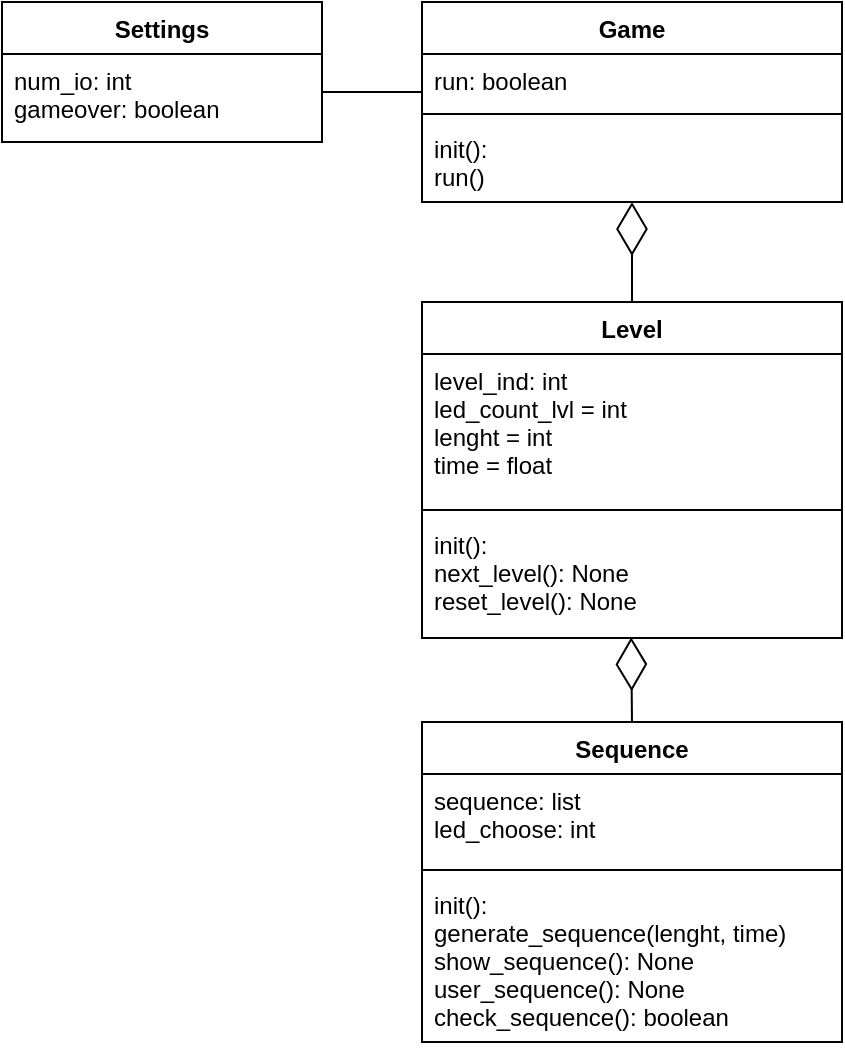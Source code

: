 <mxfile version="16.5.1" type="device"><diagram id="loZ6RNZMqsUenkRXHyGm" name="Page-1"><mxGraphModel dx="1060" dy="585" grid="1" gridSize="10" guides="1" tooltips="1" connect="1" arrows="1" fold="1" page="1" pageScale="1" pageWidth="850" pageHeight="1100" math="0" shadow="0"><root><mxCell id="0"/><mxCell id="1" parent="0"/><mxCell id="vLvu6YY81i9t5kBbPL8K-1" value="Settings" style="swimlane;fontStyle=1;align=center;verticalAlign=top;childLayout=stackLayout;horizontal=1;startSize=26;horizontalStack=0;resizeParent=1;resizeParentMax=0;resizeLast=0;collapsible=1;marginBottom=0;" parent="1" vertex="1"><mxGeometry x="110" y="200" width="160" height="70" as="geometry"/></mxCell><mxCell id="vLvu6YY81i9t5kBbPL8K-2" value="num_io: int&#10;gameover: boolean" style="text;strokeColor=none;fillColor=none;align=left;verticalAlign=top;spacingLeft=4;spacingRight=4;overflow=hidden;rotatable=0;points=[[0,0.5],[1,0.5]];portConstraint=eastwest;" parent="vLvu6YY81i9t5kBbPL8K-1" vertex="1"><mxGeometry y="26" width="160" height="44" as="geometry"/></mxCell><mxCell id="c43mf0O_II287r9Enmgl-1" value="Game" style="swimlane;fontStyle=1;align=center;verticalAlign=top;childLayout=stackLayout;horizontal=1;startSize=26;horizontalStack=0;resizeParent=1;resizeParentMax=0;resizeLast=0;collapsible=1;marginBottom=0;" parent="1" vertex="1"><mxGeometry x="320" y="200" width="210" height="100" as="geometry"/></mxCell><mxCell id="c43mf0O_II287r9Enmgl-2" value="run: boolean" style="text;strokeColor=none;fillColor=none;align=left;verticalAlign=top;spacingLeft=4;spacingRight=4;overflow=hidden;rotatable=0;points=[[0,0.5],[1,0.5]];portConstraint=eastwest;" parent="c43mf0O_II287r9Enmgl-1" vertex="1"><mxGeometry y="26" width="210" height="26" as="geometry"/></mxCell><mxCell id="c43mf0O_II287r9Enmgl-3" value="" style="line;strokeWidth=1;fillColor=none;align=left;verticalAlign=middle;spacingTop=-1;spacingLeft=3;spacingRight=3;rotatable=0;labelPosition=right;points=[];portConstraint=eastwest;" parent="c43mf0O_II287r9Enmgl-1" vertex="1"><mxGeometry y="52" width="210" height="8" as="geometry"/></mxCell><mxCell id="c43mf0O_II287r9Enmgl-4" value="init():&#10;run()&#10;" style="text;strokeColor=none;fillColor=none;align=left;verticalAlign=top;spacingLeft=4;spacingRight=4;overflow=hidden;rotatable=0;points=[[0,0.5],[1,0.5]];portConstraint=eastwest;" parent="c43mf0O_II287r9Enmgl-1" vertex="1"><mxGeometry y="60" width="210" height="40" as="geometry"/></mxCell><mxCell id="c43mf0O_II287r9Enmgl-5" value="Sequence" style="swimlane;fontStyle=1;align=center;verticalAlign=top;childLayout=stackLayout;horizontal=1;startSize=26;horizontalStack=0;resizeParent=1;resizeParentMax=0;resizeLast=0;collapsible=1;marginBottom=0;" parent="1" vertex="1"><mxGeometry x="320" y="560" width="210" height="160" as="geometry"/></mxCell><mxCell id="c43mf0O_II287r9Enmgl-6" value="sequence: list&#10;led_choose: int&#10;" style="text;strokeColor=none;fillColor=none;align=left;verticalAlign=top;spacingLeft=4;spacingRight=4;overflow=hidden;rotatable=0;points=[[0,0.5],[1,0.5]];portConstraint=eastwest;" parent="c43mf0O_II287r9Enmgl-5" vertex="1"><mxGeometry y="26" width="210" height="44" as="geometry"/></mxCell><mxCell id="c43mf0O_II287r9Enmgl-7" value="" style="line;strokeWidth=1;fillColor=none;align=left;verticalAlign=middle;spacingTop=-1;spacingLeft=3;spacingRight=3;rotatable=0;labelPosition=right;points=[];portConstraint=eastwest;" parent="c43mf0O_II287r9Enmgl-5" vertex="1"><mxGeometry y="70" width="210" height="8" as="geometry"/></mxCell><mxCell id="c43mf0O_II287r9Enmgl-8" value="init():&#10;generate_sequence(lenght, time)&#10;show_sequence(): None&#10;user_sequence(): None&#10;check_sequence(): boolean" style="text;strokeColor=none;fillColor=none;align=left;verticalAlign=top;spacingLeft=4;spacingRight=4;overflow=hidden;rotatable=0;points=[[0,0.5],[1,0.5]];portConstraint=eastwest;" parent="c43mf0O_II287r9Enmgl-5" vertex="1"><mxGeometry y="78" width="210" height="82" as="geometry"/></mxCell><mxCell id="CUZDBRXQHxgWktqQ_okT-4" value="Level" style="swimlane;fontStyle=1;align=center;verticalAlign=top;childLayout=stackLayout;horizontal=1;startSize=26;horizontalStack=0;resizeParent=1;resizeParentMax=0;resizeLast=0;collapsible=1;marginBottom=0;" parent="1" vertex="1"><mxGeometry x="320" y="350" width="210" height="168" as="geometry"/></mxCell><mxCell id="CUZDBRXQHxgWktqQ_okT-5" value="level_ind: int&#10;led_count_lvl = int&#10;lenght = int&#10;time = float" style="text;strokeColor=none;fillColor=none;align=left;verticalAlign=top;spacingLeft=4;spacingRight=4;overflow=hidden;rotatable=0;points=[[0,0.5],[1,0.5]];portConstraint=eastwest;" parent="CUZDBRXQHxgWktqQ_okT-4" vertex="1"><mxGeometry y="26" width="210" height="74" as="geometry"/></mxCell><mxCell id="CUZDBRXQHxgWktqQ_okT-6" value="" style="line;strokeWidth=1;fillColor=none;align=left;verticalAlign=middle;spacingTop=-1;spacingLeft=3;spacingRight=3;rotatable=0;labelPosition=right;points=[];portConstraint=eastwest;" parent="CUZDBRXQHxgWktqQ_okT-4" vertex="1"><mxGeometry y="100" width="210" height="8" as="geometry"/></mxCell><mxCell id="CUZDBRXQHxgWktqQ_okT-7" value="init():&#10;next_level(): None&#10;reset_level(): None" style="text;strokeColor=none;fillColor=none;align=left;verticalAlign=top;spacingLeft=4;spacingRight=4;overflow=hidden;rotatable=0;points=[[0,0.5],[1,0.5]];portConstraint=eastwest;" parent="CUZDBRXQHxgWktqQ_okT-4" vertex="1"><mxGeometry y="108" width="210" height="60" as="geometry"/></mxCell><mxCell id="CUZDBRXQHxgWktqQ_okT-12" value="" style="endArrow=none;html=1;rounded=0;exitX=0;exitY=0.731;exitDx=0;exitDy=0;exitPerimeter=0;" parent="1" source="c43mf0O_II287r9Enmgl-2" edge="1"><mxGeometry width="50" height="50" relative="1" as="geometry"><mxPoint x="310" y="250" as="sourcePoint"/><mxPoint x="270" y="245" as="targetPoint"/></mxGeometry></mxCell><mxCell id="skU2mTHLRSoONai2QLeY-3" value="" style="endArrow=diamondThin;endFill=0;endSize=24;html=1;rounded=0;exitX=0.5;exitY=0;exitDx=0;exitDy=0;entryX=0.498;entryY=0.994;entryDx=0;entryDy=0;entryPerimeter=0;" edge="1" parent="1" source="c43mf0O_II287r9Enmgl-5" target="CUZDBRXQHxgWktqQ_okT-7"><mxGeometry width="160" relative="1" as="geometry"><mxPoint x="380" y="510" as="sourcePoint"/><mxPoint x="425" y="540" as="targetPoint"/></mxGeometry></mxCell><mxCell id="skU2mTHLRSoONai2QLeY-4" value="" style="endArrow=diamondThin;endFill=0;endSize=24;html=1;rounded=0;exitX=0.5;exitY=0;exitDx=0;exitDy=0;" edge="1" parent="1" source="CUZDBRXQHxgWktqQ_okT-4"><mxGeometry width="160" relative="1" as="geometry"><mxPoint x="270" y="320" as="sourcePoint"/><mxPoint x="425" y="300" as="targetPoint"/></mxGeometry></mxCell></root></mxGraphModel></diagram></mxfile>